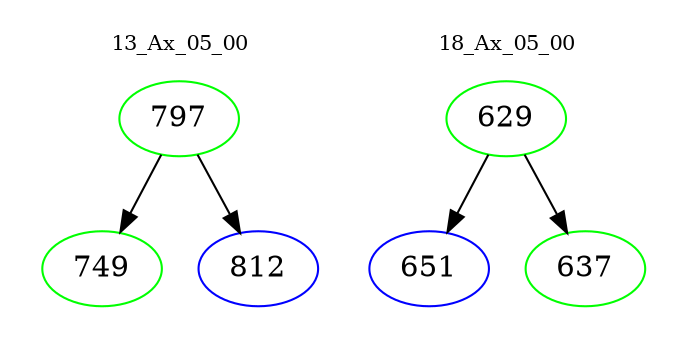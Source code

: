 digraph{
subgraph cluster_0 {
color = white
label = "13_Ax_05_00";
fontsize=10;
T0_797 [label="797", color="green"]
T0_797 -> T0_749 [color="black"]
T0_749 [label="749", color="green"]
T0_797 -> T0_812 [color="black"]
T0_812 [label="812", color="blue"]
}
subgraph cluster_1 {
color = white
label = "18_Ax_05_00";
fontsize=10;
T1_629 [label="629", color="green"]
T1_629 -> T1_651 [color="black"]
T1_651 [label="651", color="blue"]
T1_629 -> T1_637 [color="black"]
T1_637 [label="637", color="green"]
}
}
